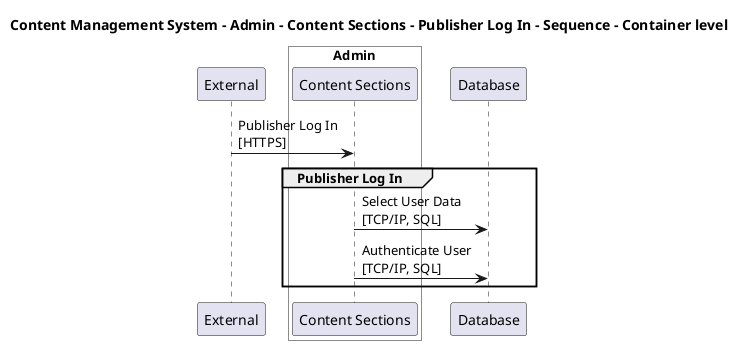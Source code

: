 @startuml

title Content Management System - Admin - Content Sections - Publisher Log In - Sequence - Container level

participant "External" as C4InterFlow.SoftwareSystems.ExternalSystem

box "Admin" #White
    participant "Content Sections" as ContentManagementSystem.SoftwareSystems.Admin.Containers.ContentSections
end box

participant "Database" as ContentManagementSystem.SoftwareSystems.Database

C4InterFlow.SoftwareSystems.ExternalSystem -> ContentManagementSystem.SoftwareSystems.Admin.Containers.ContentSections : Publisher Log In\n[HTTPS]
group Publisher Log In
ContentManagementSystem.SoftwareSystems.Admin.Containers.ContentSections -> ContentManagementSystem.SoftwareSystems.Database : Select User Data\n[TCP/IP, SQL]
ContentManagementSystem.SoftwareSystems.Admin.Containers.ContentSections -> ContentManagementSystem.SoftwareSystems.Database : Authenticate User\n[TCP/IP, SQL]
end


@enduml
